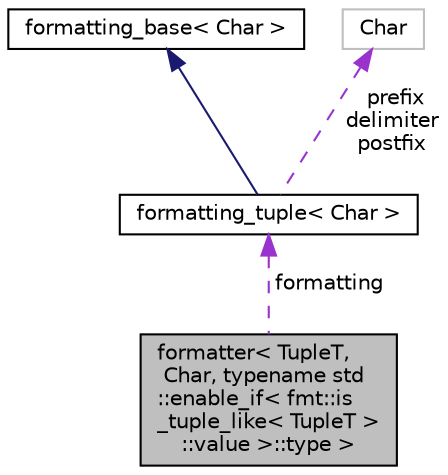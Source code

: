 digraph "formatter&lt; TupleT, Char, typename std::enable_if&lt; fmt::is_tuple_like&lt; TupleT &gt;::value &gt;::type &gt;"
{
  edge [fontname="Helvetica",fontsize="10",labelfontname="Helvetica",labelfontsize="10"];
  node [fontname="Helvetica",fontsize="10",shape=record];
  Node1 [label="formatter\< TupleT,\l Char, typename std\l::enable_if\< fmt::is\l_tuple_like\< TupleT \>\l::value \>::type \>",height=0.2,width=0.4,color="black", fillcolor="grey75", style="filled" fontcolor="black"];
  Node2 -> Node1 [dir="back",color="darkorchid3",fontsize="10",style="dashed",label=" formatting" ,fontname="Helvetica"];
  Node2 [label="formatting_tuple\< Char \>",height=0.2,width=0.4,color="black", fillcolor="white", style="filled",URL="$structformatting__tuple.html"];
  Node3 -> Node2 [dir="back",color="midnightblue",fontsize="10",style="solid",fontname="Helvetica"];
  Node3 [label="formatting_base\< Char \>",height=0.2,width=0.4,color="black", fillcolor="white", style="filled",URL="$structformatting__base.html"];
  Node4 -> Node2 [dir="back",color="darkorchid3",fontsize="10",style="dashed",label=" prefix\ndelimiter\npostfix" ,fontname="Helvetica"];
  Node4 [label="Char",height=0.2,width=0.4,color="grey75", fillcolor="white", style="filled"];
}
